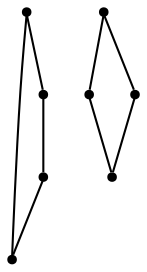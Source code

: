 graph {
  node [shape=point,comment="{\"directed\":false,\"doi\":\"10.1007/11618058_19\",\"figure\":\"3 (1)\"}"]

  v0 [pos="1091.6895212572674,719.4299062093096"]
  v1 [pos="962.3738054142442,866.6789372762041"]
  v2 [pos="919.2678461119186,733.7955474853513"]
  v3 [pos="1053.9710596838663,933.121585845947"]
  v4 [pos="876.1619503997092,735.5914433797197"]
  v5 [pos="858.2012876998547,863.0882898966469"]
  v6 [pos="741.4577352834302,924.1424242655434"]
  v7 [pos="698.3517759811047,701.4715830485023"]

  v0 -- v1 [id="-1",pos="1091.6895212572674,719.4299062093096 962.3738054142442,866.6789372762041 962.3738054142442,866.6789372762041 962.3738054142442,866.6789372762041"]
  v7 -- v5 [id="-3",pos="698.3517759811047,701.4715830485023 858.2012876998547,863.0882898966469 858.2012876998547,863.0882898966469 858.2012876998547,863.0882898966469"]
  v7 -- v4 [id="-5",pos="698.3517759811047,701.4715830485023 876.1619503997092,735.5914433797197 876.1619503997092,735.5914433797197 876.1619503997092,735.5914433797197"]
  v6 -- v2 [id="-6",pos="741.4577352834302,924.1424242655434 919.2678461119186,733.7955474853513 919.2678461119186,733.7955474853513 919.2678461119186,733.7955474853513"]
  v6 -- v1 [id="-8",pos="741.4577352834302,924.1424242655434 962.3738054142442,866.6789372762041 962.3738054142442,866.6789372762041 962.3738054142442,866.6789372762041"]
  v5 -- v3 [id="-13",pos="858.2012876998547,863.0882898966469 1053.9710596838663,933.121585845947 1053.9710596838663,933.121585845947 1053.9710596838663,933.121585845947"]
  v4 -- v3 [id="-17",pos="876.1619503997092,735.5914433797197 1053.9710596838663,933.121585845947 1053.9710596838663,933.121585845947 1053.9710596838663,933.121585845947"]
  v2 -- v0 [id="-20",pos="919.2678461119186,733.7955474853513 1091.6895212572674,719.4299062093096 1091.6895212572674,719.4299062093096 1091.6895212572674,719.4299062093096"]
}